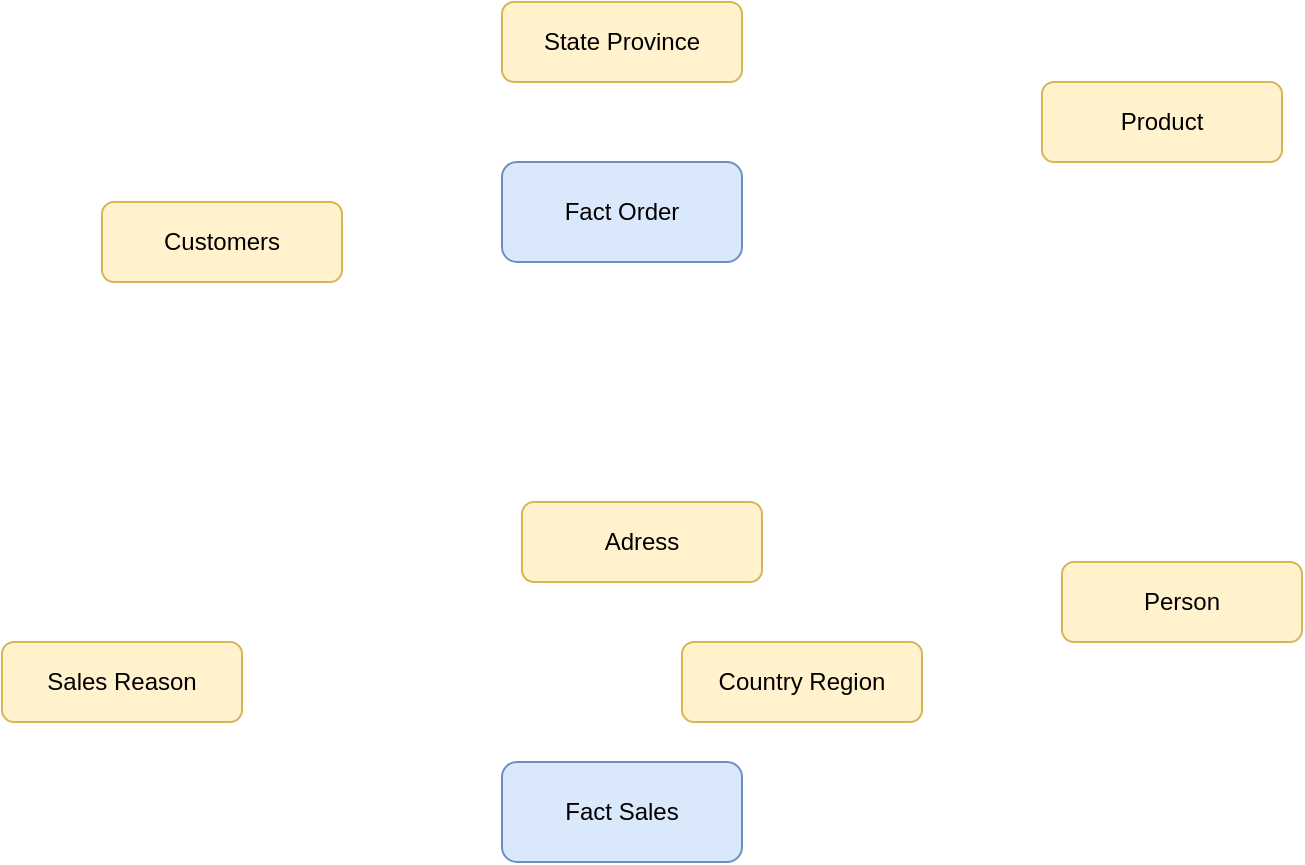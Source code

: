 <mxfile version="20.2.4" type="github">
  <diagram id="C5RBs43oDa-KdzZeNtuy" name="Page-1">
    <mxGraphModel dx="946" dy="525" grid="1" gridSize="10" guides="1" tooltips="1" connect="1" arrows="1" fold="1" page="1" pageScale="1" pageWidth="827" pageHeight="1169" math="0" shadow="0">
      <root>
        <mxCell id="WIyWlLk6GJQsqaUBKTNV-0" />
        <mxCell id="WIyWlLk6GJQsqaUBKTNV-1" parent="WIyWlLk6GJQsqaUBKTNV-0" />
        <mxCell id="_sI8reu0_ldh49B5_y5q-0" value="Fact Order" style="rounded=1;whiteSpace=wrap;html=1;fillColor=#dae8fc;strokeColor=#6c8ebf;" vertex="1" parent="WIyWlLk6GJQsqaUBKTNV-1">
          <mxGeometry x="330" y="130" width="120" height="50" as="geometry" />
        </mxCell>
        <mxCell id="_sI8reu0_ldh49B5_y5q-1" value="Customers" style="rounded=1;whiteSpace=wrap;html=1;fillColor=#fff2cc;strokeColor=#d6b656;" vertex="1" parent="WIyWlLk6GJQsqaUBKTNV-1">
          <mxGeometry x="130" y="150" width="120" height="40" as="geometry" />
        </mxCell>
        <mxCell id="_sI8reu0_ldh49B5_y5q-2" value="State Province" style="rounded=1;whiteSpace=wrap;html=1;fillColor=#fff2cc;strokeColor=#d6b656;" vertex="1" parent="WIyWlLk6GJQsqaUBKTNV-1">
          <mxGeometry x="330" y="50" width="120" height="40" as="geometry" />
        </mxCell>
        <mxCell id="_sI8reu0_ldh49B5_y5q-3" value="Sales Reason" style="rounded=1;whiteSpace=wrap;html=1;fillColor=#fff2cc;strokeColor=#d6b656;" vertex="1" parent="WIyWlLk6GJQsqaUBKTNV-1">
          <mxGeometry x="80" y="370" width="120" height="40" as="geometry" />
        </mxCell>
        <mxCell id="_sI8reu0_ldh49B5_y5q-4" value="Product" style="rounded=1;whiteSpace=wrap;html=1;fillColor=#fff2cc;strokeColor=#d6b656;" vertex="1" parent="WIyWlLk6GJQsqaUBKTNV-1">
          <mxGeometry x="600" y="90" width="120" height="40" as="geometry" />
        </mxCell>
        <mxCell id="_sI8reu0_ldh49B5_y5q-5" value="Person" style="rounded=1;whiteSpace=wrap;html=1;fillColor=#fff2cc;strokeColor=#d6b656;" vertex="1" parent="WIyWlLk6GJQsqaUBKTNV-1">
          <mxGeometry x="610" y="330" width="120" height="40" as="geometry" />
        </mxCell>
        <mxCell id="_sI8reu0_ldh49B5_y5q-6" value="Fact Sales" style="rounded=1;whiteSpace=wrap;html=1;fillColor=#dae8fc;strokeColor=#6c8ebf;" vertex="1" parent="WIyWlLk6GJQsqaUBKTNV-1">
          <mxGeometry x="330" y="430" width="120" height="50" as="geometry" />
        </mxCell>
        <mxCell id="_sI8reu0_ldh49B5_y5q-7" value="Adress" style="rounded=1;whiteSpace=wrap;html=1;fillColor=#fff2cc;strokeColor=#d6b656;" vertex="1" parent="WIyWlLk6GJQsqaUBKTNV-1">
          <mxGeometry x="340" y="300" width="120" height="40" as="geometry" />
        </mxCell>
        <mxCell id="_sI8reu0_ldh49B5_y5q-8" value="Country Region" style="rounded=1;whiteSpace=wrap;html=1;fillColor=#fff2cc;strokeColor=#d6b656;" vertex="1" parent="WIyWlLk6GJQsqaUBKTNV-1">
          <mxGeometry x="420" y="370" width="120" height="40" as="geometry" />
        </mxCell>
      </root>
    </mxGraphModel>
  </diagram>
</mxfile>
